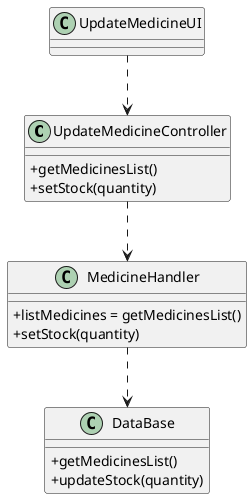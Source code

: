 @startuml
skinparam classAttributeIconSize 0




class UpdateMedicineController {
  +getMedicinesList()
  +setStock(quantity)
}

class UpdateMedicineUI  {
}

class MedicineHandler{
    +listMedicines = getMedicinesList()
    +setStock(quantity)
}

class DataBase{
    +getMedicinesList()
    +updateStock(quantity)
}




UpdateMedicineUI  ..> UpdateMedicineController
UpdateMedicineController ..> MedicineHandler
MedicineHandler ..> DataBase